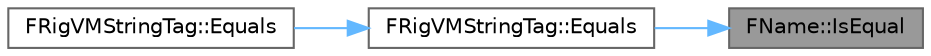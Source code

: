 digraph "FName::IsEqual"
{
 // INTERACTIVE_SVG=YES
 // LATEX_PDF_SIZE
  bgcolor="transparent";
  edge [fontname=Helvetica,fontsize=10,labelfontname=Helvetica,labelfontsize=10];
  node [fontname=Helvetica,fontsize=10,shape=box,height=0.2,width=0.4];
  rankdir="RL";
  Node1 [id="Node000001",label="FName::IsEqual",height=0.2,width=0.4,color="gray40", fillcolor="grey60", style="filled", fontcolor="black",tooltip="Check to see if this FName matches the other FName, potentially also checking for any case variations..."];
  Node1 -> Node2 [id="edge1_Node000001_Node000002",dir="back",color="steelblue1",style="solid",tooltip=" "];
  Node2 [id="Node000002",label="FRigVMStringTag::Equals",height=0.2,width=0.4,color="grey40", fillcolor="white", style="filled",URL="$da/dd4/structFRigVMStringTag.html#a52002f8351e30235b31f1139a47f0747",tooltip=" "];
  Node2 -> Node3 [id="edge2_Node000002_Node000003",dir="back",color="steelblue1",style="solid",tooltip=" "];
  Node3 [id="Node000003",label="FRigVMStringTag::Equals",height=0.2,width=0.4,color="grey40", fillcolor="white", style="filled",URL="$da/dd4/structFRigVMStringTag.html#a467c46fe942a2e8065834e62ca385abf",tooltip=" "];
}
